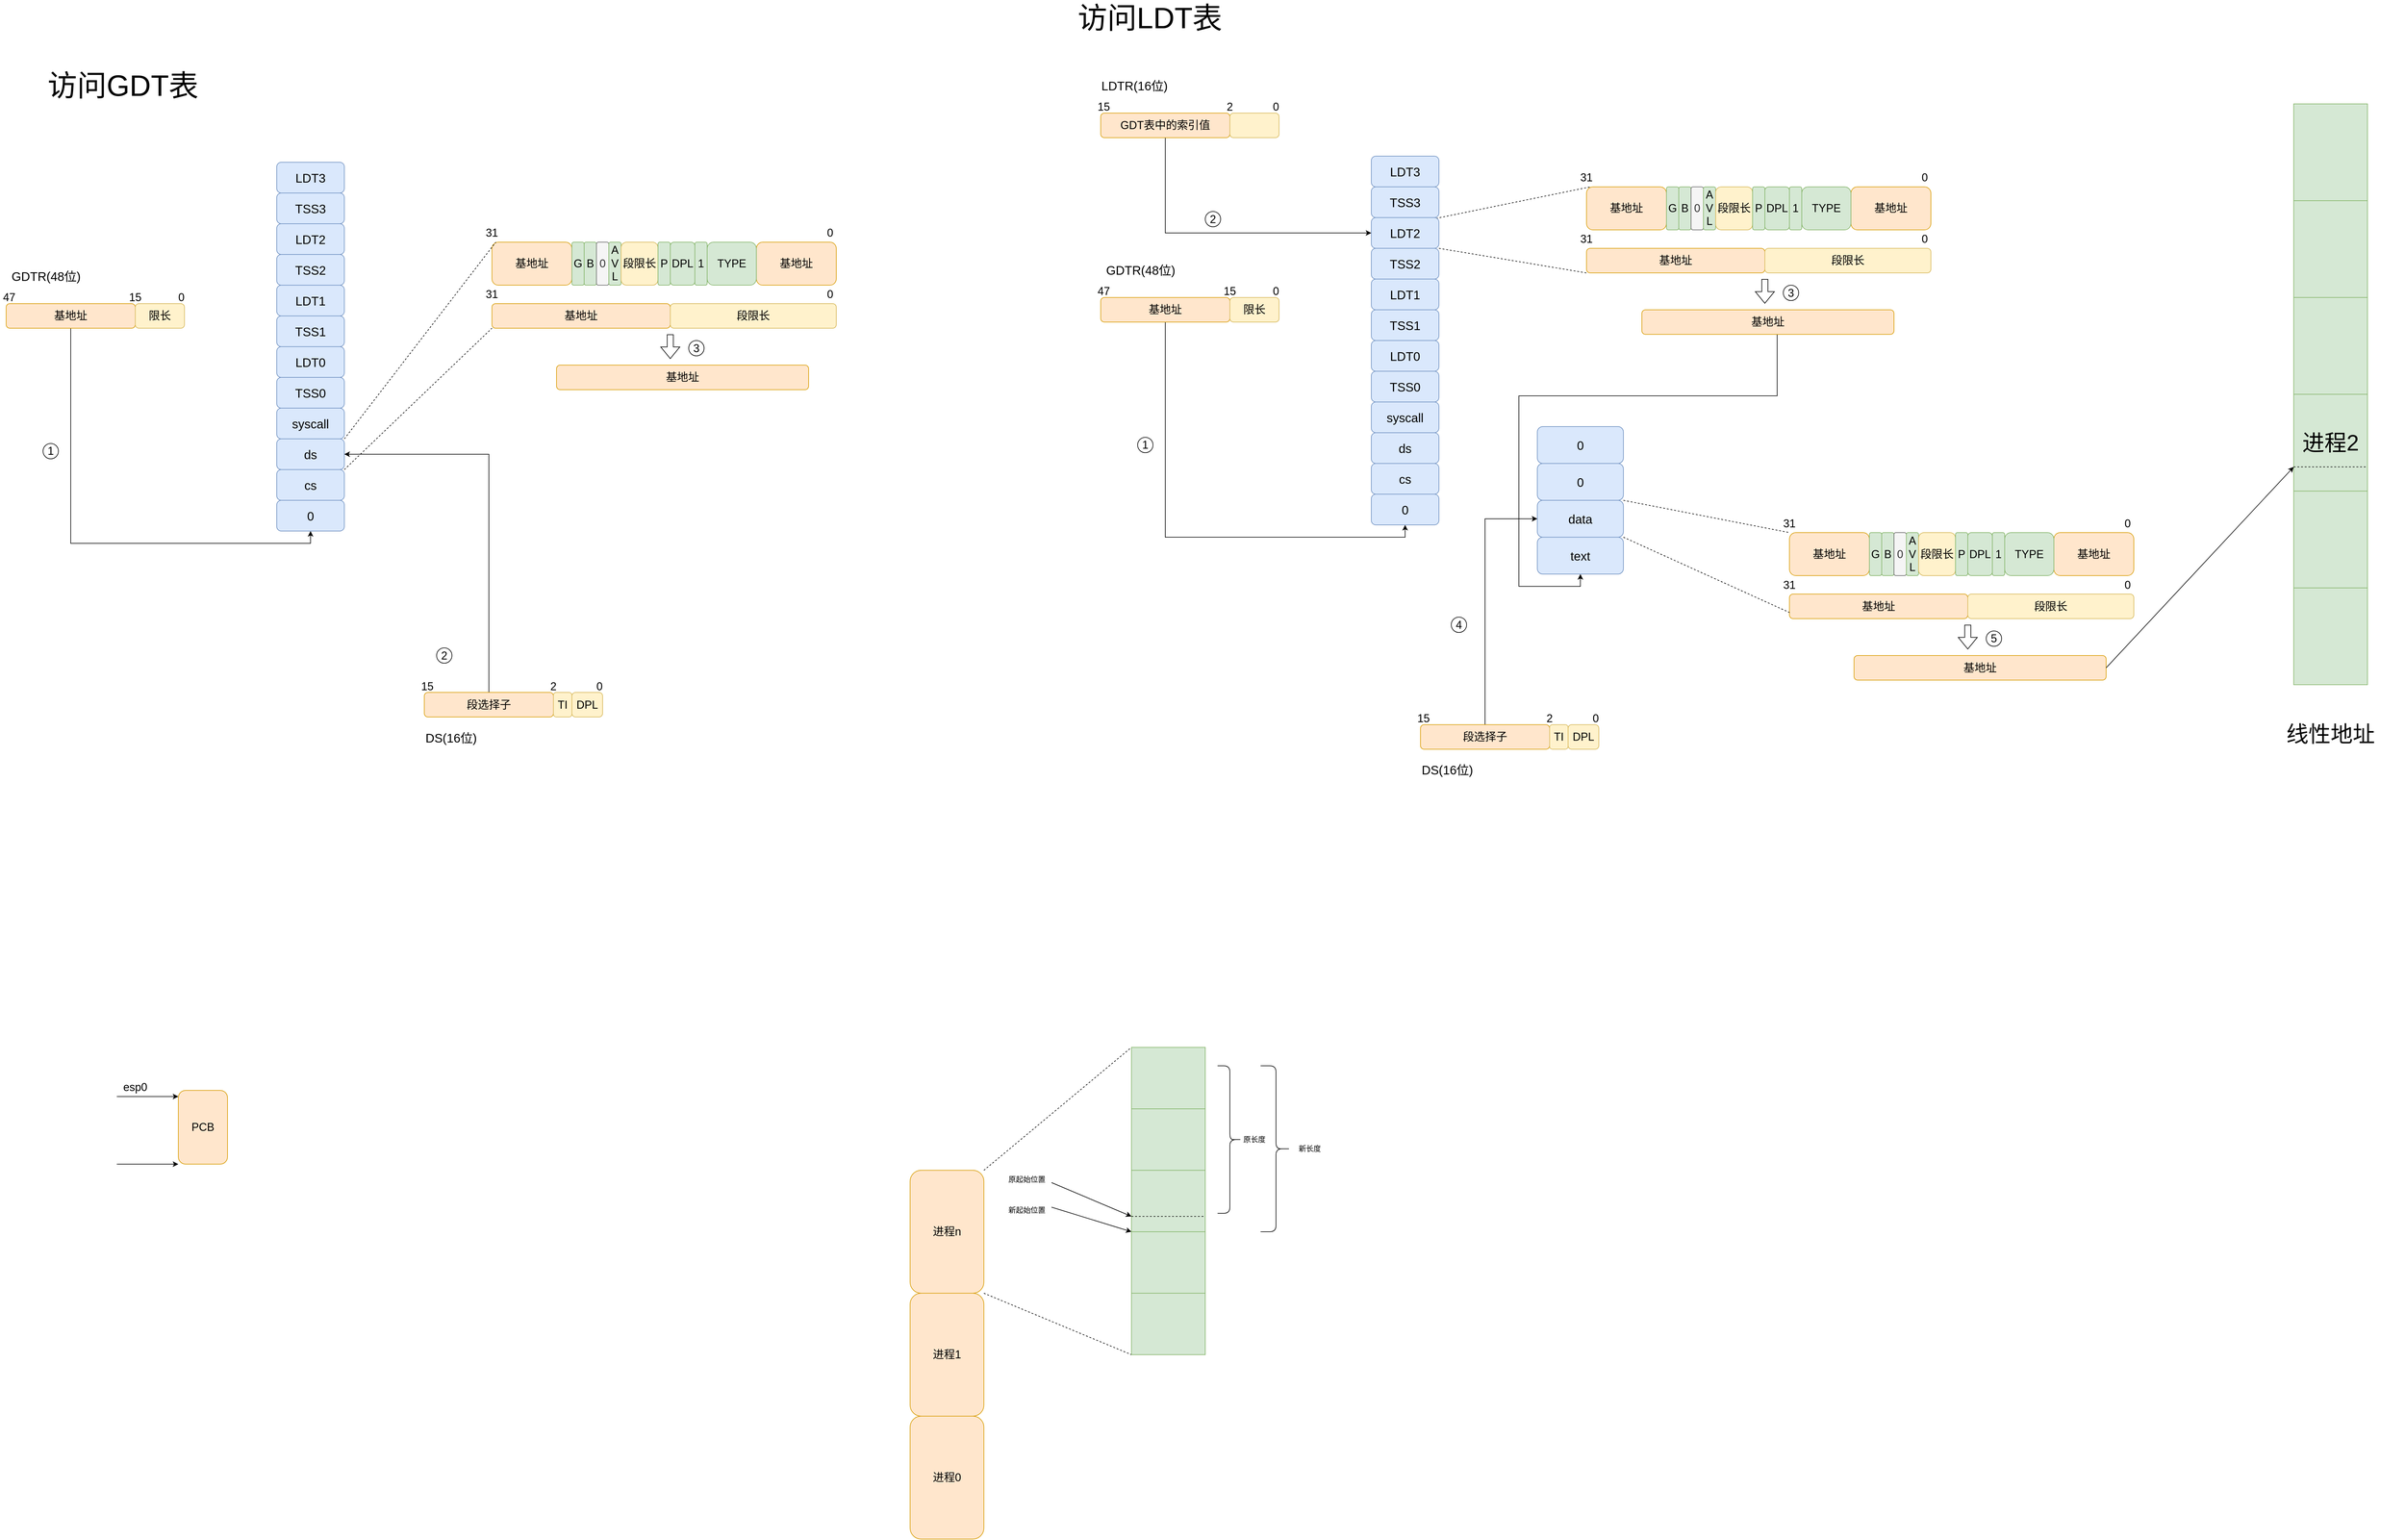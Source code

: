 <mxfile version="20.8.16" type="device"><diagram name="第 1 页" id="tHcovM4jO5tYRY0i3vo-"><mxGraphModel dx="5466" dy="3039" grid="1" gridSize="10" guides="1" tooltips="1" connect="1" arrows="1" fold="1" page="1" pageScale="1" pageWidth="827" pageHeight="1169" math="0" shadow="0"><root><mxCell id="0"/><mxCell id="1" parent="0"/><mxCell id="695t20eowLM4Fb_0-0ul-10" value="LDT1" style="rounded=1;whiteSpace=wrap;html=1;fontSize=20;fillColor=#dae8fc;strokeColor=#6c8ebf;" parent="1" vertex="1"><mxGeometry x="220" y="-70" width="110" height="50" as="geometry"/></mxCell><mxCell id="695t20eowLM4Fb_0-0ul-25" style="edgeStyle=orthogonalEdgeStyle;rounded=0;orthogonalLoop=1;jettySize=auto;html=1;exitX=0.5;exitY=1;exitDx=0;exitDy=0;entryX=0.5;entryY=1;entryDx=0;entryDy=0;fontSize=18;" parent="1" source="695t20eowLM4Fb_0-0ul-11" target="695t20eowLM4Fb_0-0ul-18" edge="1"><mxGeometry relative="1" as="geometry"/></mxCell><mxCell id="695t20eowLM4Fb_0-0ul-11" value="&lt;font style=&quot;font-size: 18px;&quot;&gt;基地址&lt;/font&gt;" style="rounded=1;whiteSpace=wrap;html=1;fillColor=#ffe6cc;strokeColor=#d79b00;" parent="1" vertex="1"><mxGeometry x="-220" y="-40" width="210" height="40" as="geometry"/></mxCell><mxCell id="695t20eowLM4Fb_0-0ul-12" value="TSS1" style="rounded=1;whiteSpace=wrap;html=1;fillColor=#dae8fc;strokeColor=#6c8ebf;fontSize=20;" parent="1" vertex="1"><mxGeometry x="220" y="-20" width="110" height="50" as="geometry"/></mxCell><mxCell id="695t20eowLM4Fb_0-0ul-13" value="LDT0" style="rounded=1;whiteSpace=wrap;html=1;fontSize=20;fillColor=#dae8fc;strokeColor=#6c8ebf;" parent="1" vertex="1"><mxGeometry x="220" y="30" width="110" height="50" as="geometry"/></mxCell><mxCell id="695t20eowLM4Fb_0-0ul-14" value="TSS0" style="rounded=1;whiteSpace=wrap;html=1;fillColor=#dae8fc;strokeColor=#6c8ebf;fontSize=20;" parent="1" vertex="1"><mxGeometry x="220" y="80" width="110" height="50" as="geometry"/></mxCell><mxCell id="695t20eowLM4Fb_0-0ul-15" value="syscall" style="rounded=1;whiteSpace=wrap;html=1;fontSize=20;fillColor=#dae8fc;strokeColor=#6c8ebf;" parent="1" vertex="1"><mxGeometry x="220" y="130" width="110" height="50" as="geometry"/></mxCell><mxCell id="695t20eowLM4Fb_0-0ul-16" value="ds" style="rounded=1;whiteSpace=wrap;html=1;fillColor=#dae8fc;strokeColor=#6c8ebf;fontSize=20;" parent="1" vertex="1"><mxGeometry x="220" y="180" width="110" height="50" as="geometry"/></mxCell><mxCell id="695t20eowLM4Fb_0-0ul-17" value="cs" style="rounded=1;whiteSpace=wrap;html=1;fontSize=20;fillColor=#dae8fc;strokeColor=#6c8ebf;" parent="1" vertex="1"><mxGeometry x="220" y="230" width="110" height="50" as="geometry"/></mxCell><mxCell id="695t20eowLM4Fb_0-0ul-18" value="0" style="rounded=1;whiteSpace=wrap;html=1;fillColor=#dae8fc;strokeColor=#6c8ebf;fontSize=20;" parent="1" vertex="1"><mxGeometry x="220" y="280" width="110" height="50" as="geometry"/></mxCell><mxCell id="695t20eowLM4Fb_0-0ul-19" value="&lt;font style=&quot;font-size: 18px;&quot;&gt;限长&lt;/font&gt;" style="rounded=1;whiteSpace=wrap;html=1;fillColor=#fff2cc;strokeColor=#d6b656;" parent="1" vertex="1"><mxGeometry x="-10" y="-40" width="80" height="40" as="geometry"/></mxCell><mxCell id="695t20eowLM4Fb_0-0ul-20" value="GDTR(48位)" style="text;strokeColor=none;align=center;fillColor=none;html=1;verticalAlign=middle;whiteSpace=wrap;rounded=0;fontSize=20;" parent="1" vertex="1"><mxGeometry x="-220" y="-100" width="130" height="30" as="geometry"/></mxCell><mxCell id="695t20eowLM4Fb_0-0ul-21" value="0" style="text;strokeColor=none;align=center;fillColor=none;html=1;verticalAlign=middle;whiteSpace=wrap;rounded=0;fontSize=18;" parent="1" vertex="1"><mxGeometry x="50" y="-60" width="30" height="20" as="geometry"/></mxCell><mxCell id="695t20eowLM4Fb_0-0ul-22" value="15" style="text;strokeColor=none;align=center;fillColor=none;html=1;verticalAlign=middle;whiteSpace=wrap;rounded=0;fontSize=18;" parent="1" vertex="1"><mxGeometry x="-25" y="-60" width="30" height="20" as="geometry"/></mxCell><mxCell id="695t20eowLM4Fb_0-0ul-23" value="47" style="text;strokeColor=none;align=center;fillColor=none;html=1;verticalAlign=middle;whiteSpace=wrap;rounded=0;fontSize=18;" parent="1" vertex="1"><mxGeometry x="-230" y="-60" width="30" height="20" as="geometry"/></mxCell><mxCell id="695t20eowLM4Fb_0-0ul-26" value="&lt;font style=&quot;font-size: 18px;&quot;&gt;基地址&lt;/font&gt;" style="rounded=1;whiteSpace=wrap;html=1;fillColor=#ffe6cc;strokeColor=#d79b00;" parent="1" vertex="1"><mxGeometry x="570" y="-220" width="130" height="70" as="geometry"/></mxCell><mxCell id="695t20eowLM4Fb_0-0ul-32" value="" style="endArrow=none;dashed=1;html=1;rounded=0;fontSize=18;entryX=0.048;entryY=0;entryDx=0;entryDy=0;entryPerimeter=0;exitX=0.956;exitY=1.027;exitDx=0;exitDy=0;exitPerimeter=0;" parent="1" source="695t20eowLM4Fb_0-0ul-71" target="695t20eowLM4Fb_0-0ul-26" edge="1"><mxGeometry width="50" height="50" relative="1" as="geometry"><mxPoint x="330" y="-70" as="sourcePoint"/><mxPoint x="567.5" y="-110" as="targetPoint"/></mxGeometry></mxCell><mxCell id="695t20eowLM4Fb_0-0ul-33" value="" style="endArrow=none;dashed=1;html=1;rounded=0;fontSize=18;entryX=0;entryY=1;entryDx=0;entryDy=0;exitX=1;exitY=0;exitDx=0;exitDy=0;" parent="1" source="695t20eowLM4Fb_0-0ul-60" target="695t20eowLM4Fb_0-0ul-34" edge="1"><mxGeometry width="50" height="50" relative="1" as="geometry"><mxPoint x="330" y="-25" as="sourcePoint"/><mxPoint x="570" y="-70" as="targetPoint"/></mxGeometry></mxCell><mxCell id="695t20eowLM4Fb_0-0ul-34" value="&lt;font style=&quot;font-size: 18px;&quot;&gt;基地址&lt;/font&gt;" style="rounded=1;whiteSpace=wrap;html=1;fillColor=#ffe6cc;strokeColor=#d79b00;" parent="1" vertex="1"><mxGeometry x="570" y="-120" width="290" height="40" as="geometry"/></mxCell><mxCell id="695t20eowLM4Fb_0-0ul-35" value="&lt;font style=&quot;font-size: 18px;&quot;&gt;段限长&lt;/font&gt;" style="rounded=1;whiteSpace=wrap;html=1;fillColor=#fff2cc;strokeColor=#d6b656;" parent="1" vertex="1"><mxGeometry x="860" y="-120" width="270" height="40" as="geometry"/></mxCell><mxCell id="695t20eowLM4Fb_0-0ul-36" value="&lt;font style=&quot;font-size: 18px;&quot;&gt;基地址&lt;/font&gt;" style="rounded=1;whiteSpace=wrap;html=1;fillColor=#ffe6cc;strokeColor=#d79b00;" parent="1" vertex="1"><mxGeometry x="1000" y="-220" width="130" height="70" as="geometry"/></mxCell><mxCell id="695t20eowLM4Fb_0-0ul-37" value="&lt;span style=&quot;font-size: 18px;&quot;&gt;G&lt;/span&gt;" style="rounded=1;whiteSpace=wrap;html=1;fillColor=#d5e8d4;strokeColor=#82b366;" parent="1" vertex="1"><mxGeometry x="700" y="-220" width="20" height="70" as="geometry"/></mxCell><mxCell id="695t20eowLM4Fb_0-0ul-38" value="&lt;span style=&quot;font-size: 18px;&quot;&gt;B&lt;/span&gt;" style="rounded=1;whiteSpace=wrap;html=1;fillColor=#d5e8d4;strokeColor=#82b366;" parent="1" vertex="1"><mxGeometry x="720" y="-220" width="20" height="70" as="geometry"/></mxCell><mxCell id="695t20eowLM4Fb_0-0ul-39" value="&lt;span style=&quot;font-size: 18px;&quot;&gt;0&lt;/span&gt;" style="rounded=1;whiteSpace=wrap;html=1;fillColor=#f5f5f5;strokeColor=#666666;fontColor=#333333;" parent="1" vertex="1"><mxGeometry x="740" y="-220" width="20" height="70" as="geometry"/></mxCell><mxCell id="695t20eowLM4Fb_0-0ul-40" value="&lt;span style=&quot;font-size: 18px;&quot;&gt;A&lt;br&gt;V&lt;br&gt;L&lt;/span&gt;" style="rounded=1;whiteSpace=wrap;html=1;fillColor=#d5e8d4;strokeColor=#82b366;" parent="1" vertex="1"><mxGeometry x="760" y="-220" width="20" height="70" as="geometry"/></mxCell><mxCell id="695t20eowLM4Fb_0-0ul-41" value="&lt;span style=&quot;font-size: 18px;&quot;&gt;段限长&lt;/span&gt;" style="rounded=1;whiteSpace=wrap;html=1;fillColor=#fff2cc;strokeColor=#d6b656;" parent="1" vertex="1"><mxGeometry x="780" y="-220" width="60" height="70" as="geometry"/></mxCell><mxCell id="695t20eowLM4Fb_0-0ul-42" value="&lt;span style=&quot;font-size: 18px;&quot;&gt;P&lt;/span&gt;" style="rounded=1;whiteSpace=wrap;html=1;fillColor=#d5e8d4;strokeColor=#82b366;" parent="1" vertex="1"><mxGeometry x="840" y="-220" width="20" height="70" as="geometry"/></mxCell><mxCell id="695t20eowLM4Fb_0-0ul-44" value="&lt;span style=&quot;font-size: 18px;&quot;&gt;DPL&lt;/span&gt;" style="rounded=1;whiteSpace=wrap;html=1;fillColor=#d5e8d4;strokeColor=#82b366;" parent="1" vertex="1"><mxGeometry x="860" y="-220" width="40" height="70" as="geometry"/></mxCell><mxCell id="695t20eowLM4Fb_0-0ul-46" value="&lt;span style=&quot;font-size: 18px;&quot;&gt;1&lt;/span&gt;" style="rounded=1;whiteSpace=wrap;html=1;fillColor=#d5e8d4;strokeColor=#82b366;" parent="1" vertex="1"><mxGeometry x="900" y="-220" width="20" height="70" as="geometry"/></mxCell><mxCell id="695t20eowLM4Fb_0-0ul-47" value="&lt;span style=&quot;font-size: 18px;&quot;&gt;TYPE&lt;/span&gt;" style="rounded=1;whiteSpace=wrap;html=1;fillColor=#d5e8d4;strokeColor=#82b366;" parent="1" vertex="1"><mxGeometry x="920" y="-220" width="80" height="70" as="geometry"/></mxCell><mxCell id="695t20eowLM4Fb_0-0ul-48" value="0" style="text;strokeColor=none;align=center;fillColor=none;html=1;verticalAlign=middle;whiteSpace=wrap;rounded=0;fontSize=18;" parent="1" vertex="1"><mxGeometry x="1090" y="-250" width="60" height="30" as="geometry"/></mxCell><mxCell id="695t20eowLM4Fb_0-0ul-49" value="31" style="text;strokeColor=none;align=center;fillColor=none;html=1;verticalAlign=middle;whiteSpace=wrap;rounded=0;fontSize=18;" parent="1" vertex="1"><mxGeometry x="540" y="-250" width="60" height="30" as="geometry"/></mxCell><mxCell id="695t20eowLM4Fb_0-0ul-50" value="0" style="text;strokeColor=none;align=center;fillColor=none;html=1;verticalAlign=middle;whiteSpace=wrap;rounded=0;fontSize=18;" parent="1" vertex="1"><mxGeometry x="1090" y="-150" width="60" height="30" as="geometry"/></mxCell><mxCell id="695t20eowLM4Fb_0-0ul-51" value="31" style="text;strokeColor=none;align=center;fillColor=none;html=1;verticalAlign=middle;whiteSpace=wrap;rounded=0;fontSize=18;" parent="1" vertex="1"><mxGeometry x="540" y="-150" width="60" height="30" as="geometry"/></mxCell><mxCell id="695t20eowLM4Fb_0-0ul-52" value="" style="shape=flexArrow;endArrow=classic;html=1;rounded=0;fontSize=18;" parent="1" edge="1"><mxGeometry width="50" height="50" relative="1" as="geometry"><mxPoint x="860" y="-70" as="sourcePoint"/><mxPoint x="860" y="-30" as="targetPoint"/></mxGeometry></mxCell><mxCell id="695t20eowLM4Fb_0-0ul-58" style="edgeStyle=orthogonalEdgeStyle;rounded=0;orthogonalLoop=1;jettySize=auto;html=1;exitX=0.5;exitY=1;exitDx=0;exitDy=0;entryX=0.5;entryY=1;entryDx=0;entryDy=0;fontSize=18;" parent="1" source="695t20eowLM4Fb_0-0ul-53" target="695t20eowLM4Fb_0-0ul-57" edge="1"><mxGeometry relative="1" as="geometry"><Array as="points"><mxPoint x="880" y="120"/><mxPoint x="460" y="120"/><mxPoint x="460" y="430"/><mxPoint x="560" y="430"/></Array></mxGeometry></mxCell><mxCell id="695t20eowLM4Fb_0-0ul-53" value="&lt;font style=&quot;font-size: 18px;&quot;&gt;基地址&lt;/font&gt;" style="rounded=1;whiteSpace=wrap;html=1;fillColor=#ffe6cc;strokeColor=#d79b00;" parent="1" vertex="1"><mxGeometry x="660" y="-20" width="410" height="40" as="geometry"/></mxCell><mxCell id="695t20eowLM4Fb_0-0ul-54" value="0" style="rounded=1;whiteSpace=wrap;html=1;fontSize=20;fillColor=#dae8fc;strokeColor=#6c8ebf;" parent="1" vertex="1"><mxGeometry x="490" y="170" width="140" height="60" as="geometry"/></mxCell><mxCell id="695t20eowLM4Fb_0-0ul-55" value="0" style="rounded=1;whiteSpace=wrap;html=1;fontSize=20;fillColor=#dae8fc;strokeColor=#6c8ebf;" parent="1" vertex="1"><mxGeometry x="490" y="230" width="140" height="60" as="geometry"/></mxCell><mxCell id="695t20eowLM4Fb_0-0ul-56" value="data" style="rounded=1;whiteSpace=wrap;html=1;fontSize=20;fillColor=#dae8fc;strokeColor=#6c8ebf;" parent="1" vertex="1"><mxGeometry x="490" y="290" width="140" height="60" as="geometry"/></mxCell><mxCell id="695t20eowLM4Fb_0-0ul-57" value="text" style="rounded=1;whiteSpace=wrap;html=1;fontSize=20;fillColor=#dae8fc;strokeColor=#6c8ebf;" parent="1" vertex="1"><mxGeometry x="490" y="350" width="140" height="60" as="geometry"/></mxCell><mxCell id="695t20eowLM4Fb_0-0ul-59" value="LDT2" style="rounded=1;whiteSpace=wrap;html=1;fontSize=20;fillColor=#dae8fc;strokeColor=#6c8ebf;" parent="1" vertex="1"><mxGeometry x="220" y="-170" width="110" height="50" as="geometry"/></mxCell><mxCell id="695t20eowLM4Fb_0-0ul-60" value="TSS2" style="rounded=1;whiteSpace=wrap;html=1;fillColor=#dae8fc;strokeColor=#6c8ebf;fontSize=20;" parent="1" vertex="1"><mxGeometry x="220" y="-120" width="110" height="50" as="geometry"/></mxCell><mxCell id="695t20eowLM4Fb_0-0ul-61" value="LDTR(16位)" style="text;strokeColor=none;align=center;fillColor=none;html=1;verticalAlign=middle;whiteSpace=wrap;rounded=0;fontSize=20;" parent="1" vertex="1"><mxGeometry x="-230" y="-400" width="130" height="30" as="geometry"/></mxCell><mxCell id="695t20eowLM4Fb_0-0ul-69" style="edgeStyle=orthogonalEdgeStyle;rounded=0;orthogonalLoop=1;jettySize=auto;html=1;exitX=0.5;exitY=1;exitDx=0;exitDy=0;entryX=0;entryY=0.5;entryDx=0;entryDy=0;fontSize=18;" parent="1" source="695t20eowLM4Fb_0-0ul-62" target="695t20eowLM4Fb_0-0ul-59" edge="1"><mxGeometry relative="1" as="geometry"/></mxCell><mxCell id="695t20eowLM4Fb_0-0ul-62" value="&lt;font style=&quot;font-size: 18px;&quot;&gt;GDT表中的索引值&lt;/font&gt;" style="rounded=1;whiteSpace=wrap;html=1;fillColor=#ffe6cc;strokeColor=#d79b00;" parent="1" vertex="1"><mxGeometry x="-220" y="-340" width="210" height="40" as="geometry"/></mxCell><mxCell id="695t20eowLM4Fb_0-0ul-63" value="" style="rounded=1;whiteSpace=wrap;html=1;fillColor=#fff2cc;strokeColor=#d6b656;" parent="1" vertex="1"><mxGeometry x="-10" y="-340" width="80" height="40" as="geometry"/></mxCell><mxCell id="695t20eowLM4Fb_0-0ul-64" value="0" style="text;strokeColor=none;align=center;fillColor=none;html=1;verticalAlign=middle;whiteSpace=wrap;rounded=0;fontSize=18;" parent="1" vertex="1"><mxGeometry x="50" y="-360" width="30" height="20" as="geometry"/></mxCell><mxCell id="695t20eowLM4Fb_0-0ul-65" value="2" style="text;strokeColor=none;align=center;fillColor=none;html=1;verticalAlign=middle;whiteSpace=wrap;rounded=0;fontSize=18;" parent="1" vertex="1"><mxGeometry x="-25" y="-360" width="30" height="20" as="geometry"/></mxCell><mxCell id="695t20eowLM4Fb_0-0ul-66" value="15" style="text;strokeColor=none;align=center;fillColor=none;html=1;verticalAlign=middle;whiteSpace=wrap;rounded=0;fontSize=18;" parent="1" vertex="1"><mxGeometry x="-230" y="-360" width="30" height="20" as="geometry"/></mxCell><mxCell id="695t20eowLM4Fb_0-0ul-67" value="1" style="ellipse;whiteSpace=wrap;html=1;aspect=fixed;fontSize=18;" parent="1" vertex="1"><mxGeometry x="-160" y="187.5" width="25" height="25" as="geometry"/></mxCell><mxCell id="695t20eowLM4Fb_0-0ul-70" value="LDT3" style="rounded=1;whiteSpace=wrap;html=1;fontSize=20;fillColor=#dae8fc;strokeColor=#6c8ebf;" parent="1" vertex="1"><mxGeometry x="220" y="-270" width="110" height="50" as="geometry"/></mxCell><mxCell id="695t20eowLM4Fb_0-0ul-71" value="TSS3" style="rounded=1;whiteSpace=wrap;html=1;fillColor=#dae8fc;strokeColor=#6c8ebf;fontSize=20;" parent="1" vertex="1"><mxGeometry x="220" y="-220" width="110" height="50" as="geometry"/></mxCell><mxCell id="695t20eowLM4Fb_0-0ul-73" value="2" style="ellipse;whiteSpace=wrap;html=1;aspect=fixed;fontSize=18;" parent="1" vertex="1"><mxGeometry x="-50" y="-180" width="25" height="25" as="geometry"/></mxCell><mxCell id="695t20eowLM4Fb_0-0ul-74" value="3" style="ellipse;whiteSpace=wrap;html=1;aspect=fixed;fontSize=18;" parent="1" vertex="1"><mxGeometry x="890" y="-60" width="25" height="25" as="geometry"/></mxCell><mxCell id="695t20eowLM4Fb_0-0ul-82" style="edgeStyle=orthogonalEdgeStyle;rounded=0;orthogonalLoop=1;jettySize=auto;html=1;exitX=0.5;exitY=0;exitDx=0;exitDy=0;entryX=0;entryY=0.5;entryDx=0;entryDy=0;fontSize=18;" parent="1" source="695t20eowLM4Fb_0-0ul-75" target="695t20eowLM4Fb_0-0ul-56" edge="1"><mxGeometry relative="1" as="geometry"/></mxCell><mxCell id="695t20eowLM4Fb_0-0ul-75" value="&lt;font style=&quot;font-size: 18px;&quot;&gt;段选择子&lt;/font&gt;" style="rounded=1;whiteSpace=wrap;html=1;fillColor=#ffe6cc;strokeColor=#d79b00;" parent="1" vertex="1"><mxGeometry x="300" y="655" width="210" height="40" as="geometry"/></mxCell><mxCell id="695t20eowLM4Fb_0-0ul-76" value="&lt;font style=&quot;font-size: 18px;&quot;&gt;TI&lt;/font&gt;" style="rounded=1;whiteSpace=wrap;html=1;fillColor=#fff2cc;strokeColor=#d6b656;" parent="1" vertex="1"><mxGeometry x="510" y="655" width="30" height="40" as="geometry"/></mxCell><mxCell id="695t20eowLM4Fb_0-0ul-77" value="0" style="text;strokeColor=none;align=center;fillColor=none;html=1;verticalAlign=middle;whiteSpace=wrap;rounded=0;fontSize=18;" parent="1" vertex="1"><mxGeometry x="570" y="635" width="30" height="20" as="geometry"/></mxCell><mxCell id="695t20eowLM4Fb_0-0ul-78" value="2" style="text;strokeColor=none;align=center;fillColor=none;html=1;verticalAlign=middle;whiteSpace=wrap;rounded=0;fontSize=18;" parent="1" vertex="1"><mxGeometry x="495" y="635" width="30" height="20" as="geometry"/></mxCell><mxCell id="695t20eowLM4Fb_0-0ul-79" value="15" style="text;strokeColor=none;align=center;fillColor=none;html=1;verticalAlign=middle;whiteSpace=wrap;rounded=0;fontSize=18;" parent="1" vertex="1"><mxGeometry x="290" y="635" width="30" height="20" as="geometry"/></mxCell><mxCell id="695t20eowLM4Fb_0-0ul-80" value="&lt;span style=&quot;font-size: 20px;&quot;&gt;DS(16位)&lt;/span&gt;" style="text;whiteSpace=wrap;html=1;fontSize=18;" parent="1" vertex="1"><mxGeometry x="300" y="710" width="140" height="50" as="geometry"/></mxCell><mxCell id="695t20eowLM4Fb_0-0ul-81" value="&lt;font style=&quot;font-size: 18px;&quot;&gt;DPL&lt;/font&gt;" style="rounded=1;whiteSpace=wrap;html=1;fillColor=#fff2cc;strokeColor=#d6b656;" parent="1" vertex="1"><mxGeometry x="540" y="655" width="50" height="40" as="geometry"/></mxCell><mxCell id="695t20eowLM4Fb_0-0ul-83" value="4" style="ellipse;whiteSpace=wrap;html=1;aspect=fixed;fontSize=18;" parent="1" vertex="1"><mxGeometry x="350" y="480" width="25" height="25" as="geometry"/></mxCell><mxCell id="695t20eowLM4Fb_0-0ul-84" value="LDT1" style="rounded=1;whiteSpace=wrap;html=1;fontSize=20;fillColor=#dae8fc;strokeColor=#6c8ebf;" parent="1" vertex="1"><mxGeometry x="-1560" y="-60" width="110" height="50" as="geometry"/></mxCell><mxCell id="695t20eowLM4Fb_0-0ul-85" style="edgeStyle=orthogonalEdgeStyle;rounded=0;orthogonalLoop=1;jettySize=auto;html=1;exitX=0.5;exitY=1;exitDx=0;exitDy=0;entryX=0.5;entryY=1;entryDx=0;entryDy=0;fontSize=18;" parent="1" source="695t20eowLM4Fb_0-0ul-86" target="695t20eowLM4Fb_0-0ul-93" edge="1"><mxGeometry relative="1" as="geometry"/></mxCell><mxCell id="695t20eowLM4Fb_0-0ul-86" value="&lt;font style=&quot;font-size: 18px;&quot;&gt;基地址&lt;/font&gt;" style="rounded=1;whiteSpace=wrap;html=1;fillColor=#ffe6cc;strokeColor=#d79b00;" parent="1" vertex="1"><mxGeometry x="-2000" y="-30" width="210" height="40" as="geometry"/></mxCell><mxCell id="695t20eowLM4Fb_0-0ul-87" value="TSS1" style="rounded=1;whiteSpace=wrap;html=1;fillColor=#dae8fc;strokeColor=#6c8ebf;fontSize=20;" parent="1" vertex="1"><mxGeometry x="-1560" y="-10" width="110" height="50" as="geometry"/></mxCell><mxCell id="695t20eowLM4Fb_0-0ul-88" value="LDT0" style="rounded=1;whiteSpace=wrap;html=1;fontSize=20;fillColor=#dae8fc;strokeColor=#6c8ebf;" parent="1" vertex="1"><mxGeometry x="-1560" y="40" width="110" height="50" as="geometry"/></mxCell><mxCell id="695t20eowLM4Fb_0-0ul-89" value="TSS0" style="rounded=1;whiteSpace=wrap;html=1;fillColor=#dae8fc;strokeColor=#6c8ebf;fontSize=20;" parent="1" vertex="1"><mxGeometry x="-1560" y="90" width="110" height="50" as="geometry"/></mxCell><mxCell id="695t20eowLM4Fb_0-0ul-90" value="syscall" style="rounded=1;whiteSpace=wrap;html=1;fontSize=20;fillColor=#dae8fc;strokeColor=#6c8ebf;" parent="1" vertex="1"><mxGeometry x="-1560" y="140" width="110" height="50" as="geometry"/></mxCell><mxCell id="695t20eowLM4Fb_0-0ul-91" value="ds" style="rounded=1;whiteSpace=wrap;html=1;fillColor=#dae8fc;strokeColor=#6c8ebf;fontSize=20;" parent="1" vertex="1"><mxGeometry x="-1560" y="190" width="110" height="50" as="geometry"/></mxCell><mxCell id="695t20eowLM4Fb_0-0ul-92" value="cs" style="rounded=1;whiteSpace=wrap;html=1;fontSize=20;fillColor=#dae8fc;strokeColor=#6c8ebf;" parent="1" vertex="1"><mxGeometry x="-1560" y="240" width="110" height="50" as="geometry"/></mxCell><mxCell id="695t20eowLM4Fb_0-0ul-93" value="0" style="rounded=1;whiteSpace=wrap;html=1;fillColor=#dae8fc;strokeColor=#6c8ebf;fontSize=20;" parent="1" vertex="1"><mxGeometry x="-1560" y="290" width="110" height="50" as="geometry"/></mxCell><mxCell id="695t20eowLM4Fb_0-0ul-94" value="&lt;font style=&quot;font-size: 18px;&quot;&gt;限长&lt;/font&gt;" style="rounded=1;whiteSpace=wrap;html=1;fillColor=#fff2cc;strokeColor=#d6b656;" parent="1" vertex="1"><mxGeometry x="-1790" y="-30" width="80" height="40" as="geometry"/></mxCell><mxCell id="695t20eowLM4Fb_0-0ul-95" value="GDTR(48位)" style="text;strokeColor=none;align=center;fillColor=none;html=1;verticalAlign=middle;whiteSpace=wrap;rounded=0;fontSize=20;" parent="1" vertex="1"><mxGeometry x="-2000" y="-90" width="130" height="30" as="geometry"/></mxCell><mxCell id="695t20eowLM4Fb_0-0ul-96" value="0" style="text;strokeColor=none;align=center;fillColor=none;html=1;verticalAlign=middle;whiteSpace=wrap;rounded=0;fontSize=18;" parent="1" vertex="1"><mxGeometry x="-1730" y="-50" width="30" height="20" as="geometry"/></mxCell><mxCell id="695t20eowLM4Fb_0-0ul-97" value="15" style="text;strokeColor=none;align=center;fillColor=none;html=1;verticalAlign=middle;whiteSpace=wrap;rounded=0;fontSize=18;" parent="1" vertex="1"><mxGeometry x="-1805" y="-50" width="30" height="20" as="geometry"/></mxCell><mxCell id="695t20eowLM4Fb_0-0ul-98" value="47" style="text;strokeColor=none;align=center;fillColor=none;html=1;verticalAlign=middle;whiteSpace=wrap;rounded=0;fontSize=18;" parent="1" vertex="1"><mxGeometry x="-2010" y="-50" width="30" height="20" as="geometry"/></mxCell><mxCell id="695t20eowLM4Fb_0-0ul-99" value="&lt;font style=&quot;font-size: 18px;&quot;&gt;基地址&lt;/font&gt;" style="rounded=1;whiteSpace=wrap;html=1;fillColor=#ffe6cc;strokeColor=#d79b00;" parent="1" vertex="1"><mxGeometry x="-1210" y="-130" width="130" height="70" as="geometry"/></mxCell><mxCell id="695t20eowLM4Fb_0-0ul-100" value="" style="endArrow=none;dashed=1;html=1;rounded=0;fontSize=18;entryX=0.048;entryY=0;entryDx=0;entryDy=0;entryPerimeter=0;exitX=1;exitY=0;exitDx=0;exitDy=0;" parent="1" source="695t20eowLM4Fb_0-0ul-91" target="695t20eowLM4Fb_0-0ul-99" edge="1"><mxGeometry width="50" height="50" relative="1" as="geometry"><mxPoint x="-1450" y="-60" as="sourcePoint"/><mxPoint x="-1212.5" y="-100" as="targetPoint"/></mxGeometry></mxCell><mxCell id="695t20eowLM4Fb_0-0ul-101" value="" style="endArrow=none;dashed=1;html=1;rounded=0;fontSize=18;entryX=0;entryY=1;entryDx=0;entryDy=0;exitX=1;exitY=0;exitDx=0;exitDy=0;" parent="1" source="695t20eowLM4Fb_0-0ul-92" target="695t20eowLM4Fb_0-0ul-102" edge="1"><mxGeometry width="50" height="50" relative="1" as="geometry"><mxPoint x="-1450" y="-15" as="sourcePoint"/><mxPoint x="-1210" y="-60" as="targetPoint"/></mxGeometry></mxCell><mxCell id="695t20eowLM4Fb_0-0ul-102" value="&lt;font style=&quot;font-size: 18px;&quot;&gt;基地址&lt;/font&gt;" style="rounded=1;whiteSpace=wrap;html=1;fillColor=#ffe6cc;strokeColor=#d79b00;" parent="1" vertex="1"><mxGeometry x="-1210" y="-30" width="290" height="40" as="geometry"/></mxCell><mxCell id="695t20eowLM4Fb_0-0ul-103" value="&lt;font style=&quot;font-size: 18px;&quot;&gt;段限长&lt;/font&gt;" style="rounded=1;whiteSpace=wrap;html=1;fillColor=#fff2cc;strokeColor=#d6b656;" parent="1" vertex="1"><mxGeometry x="-920" y="-30" width="270" height="40" as="geometry"/></mxCell><mxCell id="695t20eowLM4Fb_0-0ul-104" value="&lt;font style=&quot;font-size: 18px;&quot;&gt;基地址&lt;/font&gt;" style="rounded=1;whiteSpace=wrap;html=1;fillColor=#ffe6cc;strokeColor=#d79b00;" parent="1" vertex="1"><mxGeometry x="-780" y="-130" width="130" height="70" as="geometry"/></mxCell><mxCell id="695t20eowLM4Fb_0-0ul-105" value="&lt;span style=&quot;font-size: 18px;&quot;&gt;G&lt;/span&gt;" style="rounded=1;whiteSpace=wrap;html=1;fillColor=#d5e8d4;strokeColor=#82b366;" parent="1" vertex="1"><mxGeometry x="-1080" y="-130" width="20" height="70" as="geometry"/></mxCell><mxCell id="695t20eowLM4Fb_0-0ul-106" value="&lt;span style=&quot;font-size: 18px;&quot;&gt;B&lt;/span&gt;" style="rounded=1;whiteSpace=wrap;html=1;fillColor=#d5e8d4;strokeColor=#82b366;" parent="1" vertex="1"><mxGeometry x="-1060" y="-130" width="20" height="70" as="geometry"/></mxCell><mxCell id="695t20eowLM4Fb_0-0ul-107" value="&lt;span style=&quot;font-size: 18px;&quot;&gt;0&lt;/span&gt;" style="rounded=1;whiteSpace=wrap;html=1;fillColor=#f5f5f5;strokeColor=#666666;fontColor=#333333;" parent="1" vertex="1"><mxGeometry x="-1040" y="-130" width="20" height="70" as="geometry"/></mxCell><mxCell id="695t20eowLM4Fb_0-0ul-108" value="&lt;span style=&quot;font-size: 18px;&quot;&gt;A&lt;br&gt;V&lt;br&gt;L&lt;/span&gt;" style="rounded=1;whiteSpace=wrap;html=1;fillColor=#d5e8d4;strokeColor=#82b366;" parent="1" vertex="1"><mxGeometry x="-1020" y="-130" width="20" height="70" as="geometry"/></mxCell><mxCell id="695t20eowLM4Fb_0-0ul-109" value="&lt;span style=&quot;font-size: 18px;&quot;&gt;段限长&lt;/span&gt;" style="rounded=1;whiteSpace=wrap;html=1;fillColor=#fff2cc;strokeColor=#d6b656;" parent="1" vertex="1"><mxGeometry x="-1000" y="-130" width="60" height="70" as="geometry"/></mxCell><mxCell id="695t20eowLM4Fb_0-0ul-110" value="&lt;span style=&quot;font-size: 18px;&quot;&gt;P&lt;/span&gt;" style="rounded=1;whiteSpace=wrap;html=1;fillColor=#d5e8d4;strokeColor=#82b366;" parent="1" vertex="1"><mxGeometry x="-940" y="-130" width="20" height="70" as="geometry"/></mxCell><mxCell id="695t20eowLM4Fb_0-0ul-111" value="&lt;span style=&quot;font-size: 18px;&quot;&gt;DPL&lt;/span&gt;" style="rounded=1;whiteSpace=wrap;html=1;fillColor=#d5e8d4;strokeColor=#82b366;" parent="1" vertex="1"><mxGeometry x="-920" y="-130" width="40" height="70" as="geometry"/></mxCell><mxCell id="695t20eowLM4Fb_0-0ul-112" value="&lt;span style=&quot;font-size: 18px;&quot;&gt;1&lt;/span&gt;" style="rounded=1;whiteSpace=wrap;html=1;fillColor=#d5e8d4;strokeColor=#82b366;" parent="1" vertex="1"><mxGeometry x="-880" y="-130" width="20" height="70" as="geometry"/></mxCell><mxCell id="695t20eowLM4Fb_0-0ul-113" value="&lt;span style=&quot;font-size: 18px;&quot;&gt;TYPE&lt;/span&gt;" style="rounded=1;whiteSpace=wrap;html=1;fillColor=#d5e8d4;strokeColor=#82b366;" parent="1" vertex="1"><mxGeometry x="-860" y="-130" width="80" height="70" as="geometry"/></mxCell><mxCell id="695t20eowLM4Fb_0-0ul-114" value="0" style="text;strokeColor=none;align=center;fillColor=none;html=1;verticalAlign=middle;whiteSpace=wrap;rounded=0;fontSize=18;" parent="1" vertex="1"><mxGeometry x="-690" y="-160" width="60" height="30" as="geometry"/></mxCell><mxCell id="695t20eowLM4Fb_0-0ul-115" value="31" style="text;strokeColor=none;align=center;fillColor=none;html=1;verticalAlign=middle;whiteSpace=wrap;rounded=0;fontSize=18;" parent="1" vertex="1"><mxGeometry x="-1240" y="-160" width="60" height="30" as="geometry"/></mxCell><mxCell id="695t20eowLM4Fb_0-0ul-116" value="0" style="text;strokeColor=none;align=center;fillColor=none;html=1;verticalAlign=middle;whiteSpace=wrap;rounded=0;fontSize=18;" parent="1" vertex="1"><mxGeometry x="-690" y="-60" width="60" height="30" as="geometry"/></mxCell><mxCell id="695t20eowLM4Fb_0-0ul-117" value="31" style="text;strokeColor=none;align=center;fillColor=none;html=1;verticalAlign=middle;whiteSpace=wrap;rounded=0;fontSize=18;" parent="1" vertex="1"><mxGeometry x="-1240" y="-60" width="60" height="30" as="geometry"/></mxCell><mxCell id="695t20eowLM4Fb_0-0ul-118" value="" style="shape=flexArrow;endArrow=classic;html=1;rounded=0;fontSize=18;" parent="1" edge="1"><mxGeometry width="50" height="50" relative="1" as="geometry"><mxPoint x="-920" y="20" as="sourcePoint"/><mxPoint x="-920" y="60" as="targetPoint"/></mxGeometry></mxCell><mxCell id="695t20eowLM4Fb_0-0ul-120" value="&lt;font style=&quot;font-size: 18px;&quot;&gt;基地址&lt;/font&gt;" style="rounded=1;whiteSpace=wrap;html=1;fillColor=#ffe6cc;strokeColor=#d79b00;" parent="1" vertex="1"><mxGeometry x="-1105" y="70" width="410" height="40" as="geometry"/></mxCell><mxCell id="695t20eowLM4Fb_0-0ul-125" value="LDT2" style="rounded=1;whiteSpace=wrap;html=1;fontSize=20;fillColor=#dae8fc;strokeColor=#6c8ebf;" parent="1" vertex="1"><mxGeometry x="-1560" y="-160" width="110" height="50" as="geometry"/></mxCell><mxCell id="695t20eowLM4Fb_0-0ul-126" value="TSS2" style="rounded=1;whiteSpace=wrap;html=1;fillColor=#dae8fc;strokeColor=#6c8ebf;fontSize=20;" parent="1" vertex="1"><mxGeometry x="-1560" y="-110" width="110" height="50" as="geometry"/></mxCell><mxCell id="695t20eowLM4Fb_0-0ul-134" value="1" style="ellipse;whiteSpace=wrap;html=1;aspect=fixed;fontSize=18;" parent="1" vertex="1"><mxGeometry x="-1940" y="197.5" width="25" height="25" as="geometry"/></mxCell><mxCell id="695t20eowLM4Fb_0-0ul-135" value="LDT3" style="rounded=1;whiteSpace=wrap;html=1;fontSize=20;fillColor=#dae8fc;strokeColor=#6c8ebf;" parent="1" vertex="1"><mxGeometry x="-1560" y="-260" width="110" height="50" as="geometry"/></mxCell><mxCell id="695t20eowLM4Fb_0-0ul-136" value="TSS3" style="rounded=1;whiteSpace=wrap;html=1;fillColor=#dae8fc;strokeColor=#6c8ebf;fontSize=20;" parent="1" vertex="1"><mxGeometry x="-1560" y="-210" width="110" height="50" as="geometry"/></mxCell><mxCell id="695t20eowLM4Fb_0-0ul-138" value="3" style="ellipse;whiteSpace=wrap;html=1;aspect=fixed;fontSize=18;" parent="1" vertex="1"><mxGeometry x="-890" y="30" width="25" height="25" as="geometry"/></mxCell><mxCell id="695t20eowLM4Fb_0-0ul-139" style="edgeStyle=orthogonalEdgeStyle;rounded=0;orthogonalLoop=1;jettySize=auto;html=1;exitX=0.5;exitY=0;exitDx=0;exitDy=0;entryX=1;entryY=0.5;entryDx=0;entryDy=0;fontSize=18;" parent="1" source="695t20eowLM4Fb_0-0ul-140" target="695t20eowLM4Fb_0-0ul-91" edge="1"><mxGeometry relative="1" as="geometry"><mxPoint x="-1290.0" y="330" as="targetPoint"/></mxGeometry></mxCell><mxCell id="695t20eowLM4Fb_0-0ul-140" value="&lt;font style=&quot;font-size: 18px;&quot;&gt;段选择子&lt;/font&gt;" style="rounded=1;whiteSpace=wrap;html=1;fillColor=#ffe6cc;strokeColor=#d79b00;" parent="1" vertex="1"><mxGeometry x="-1320" y="602.5" width="210" height="40" as="geometry"/></mxCell><mxCell id="695t20eowLM4Fb_0-0ul-141" value="&lt;font style=&quot;font-size: 18px;&quot;&gt;TI&lt;/font&gt;" style="rounded=1;whiteSpace=wrap;html=1;fillColor=#fff2cc;strokeColor=#d6b656;" parent="1" vertex="1"><mxGeometry x="-1110" y="602.5" width="30" height="40" as="geometry"/></mxCell><mxCell id="695t20eowLM4Fb_0-0ul-142" value="0" style="text;strokeColor=none;align=center;fillColor=none;html=1;verticalAlign=middle;whiteSpace=wrap;rounded=0;fontSize=18;" parent="1" vertex="1"><mxGeometry x="-1050" y="582.5" width="30" height="20" as="geometry"/></mxCell><mxCell id="695t20eowLM4Fb_0-0ul-143" value="2" style="text;strokeColor=none;align=center;fillColor=none;html=1;verticalAlign=middle;whiteSpace=wrap;rounded=0;fontSize=18;" parent="1" vertex="1"><mxGeometry x="-1125" y="582.5" width="30" height="20" as="geometry"/></mxCell><mxCell id="695t20eowLM4Fb_0-0ul-144" value="15" style="text;strokeColor=none;align=center;fillColor=none;html=1;verticalAlign=middle;whiteSpace=wrap;rounded=0;fontSize=18;" parent="1" vertex="1"><mxGeometry x="-1330" y="582.5" width="30" height="20" as="geometry"/></mxCell><mxCell id="695t20eowLM4Fb_0-0ul-145" value="&lt;span style=&quot;font-size: 20px;&quot;&gt;DS(16位)&lt;/span&gt;" style="text;whiteSpace=wrap;html=1;fontSize=18;" parent="1" vertex="1"><mxGeometry x="-1320" y="657.5" width="140" height="50" as="geometry"/></mxCell><mxCell id="695t20eowLM4Fb_0-0ul-146" value="&lt;font style=&quot;font-size: 18px;&quot;&gt;DPL&lt;/font&gt;" style="rounded=1;whiteSpace=wrap;html=1;fillColor=#fff2cc;strokeColor=#d6b656;" parent="1" vertex="1"><mxGeometry x="-1080" y="602.5" width="50" height="40" as="geometry"/></mxCell><mxCell id="695t20eowLM4Fb_0-0ul-147" value="2" style="ellipse;whiteSpace=wrap;html=1;aspect=fixed;fontSize=18;" parent="1" vertex="1"><mxGeometry x="-1300" y="530" width="25" height="25" as="geometry"/></mxCell><mxCell id="695t20eowLM4Fb_0-0ul-149" value="&lt;font style=&quot;font-size: 18px;&quot;&gt;基地址&lt;/font&gt;" style="rounded=1;whiteSpace=wrap;html=1;fillColor=#ffe6cc;strokeColor=#d79b00;" parent="1" vertex="1"><mxGeometry x="900" y="342.5" width="130" height="70" as="geometry"/></mxCell><mxCell id="695t20eowLM4Fb_0-0ul-150" value="&lt;font style=&quot;font-size: 18px;&quot;&gt;基地址&lt;/font&gt;" style="rounded=1;whiteSpace=wrap;html=1;fillColor=#ffe6cc;strokeColor=#d79b00;" parent="1" vertex="1"><mxGeometry x="900" y="442.5" width="290" height="40" as="geometry"/></mxCell><mxCell id="695t20eowLM4Fb_0-0ul-151" value="&lt;font style=&quot;font-size: 18px;&quot;&gt;段限长&lt;/font&gt;" style="rounded=1;whiteSpace=wrap;html=1;fillColor=#fff2cc;strokeColor=#d6b656;" parent="1" vertex="1"><mxGeometry x="1190" y="442.5" width="270" height="40" as="geometry"/></mxCell><mxCell id="695t20eowLM4Fb_0-0ul-152" value="&lt;font style=&quot;font-size: 18px;&quot;&gt;基地址&lt;/font&gt;" style="rounded=1;whiteSpace=wrap;html=1;fillColor=#ffe6cc;strokeColor=#d79b00;" parent="1" vertex="1"><mxGeometry x="1330" y="342.5" width="130" height="70" as="geometry"/></mxCell><mxCell id="695t20eowLM4Fb_0-0ul-153" value="&lt;span style=&quot;font-size: 18px;&quot;&gt;G&lt;/span&gt;" style="rounded=1;whiteSpace=wrap;html=1;fillColor=#d5e8d4;strokeColor=#82b366;" parent="1" vertex="1"><mxGeometry x="1030" y="342.5" width="20" height="70" as="geometry"/></mxCell><mxCell id="695t20eowLM4Fb_0-0ul-154" value="&lt;span style=&quot;font-size: 18px;&quot;&gt;B&lt;/span&gt;" style="rounded=1;whiteSpace=wrap;html=1;fillColor=#d5e8d4;strokeColor=#82b366;" parent="1" vertex="1"><mxGeometry x="1050" y="342.5" width="20" height="70" as="geometry"/></mxCell><mxCell id="695t20eowLM4Fb_0-0ul-155" value="&lt;span style=&quot;font-size: 18px;&quot;&gt;0&lt;/span&gt;" style="rounded=1;whiteSpace=wrap;html=1;fillColor=#f5f5f5;strokeColor=#666666;fontColor=#333333;" parent="1" vertex="1"><mxGeometry x="1070" y="342.5" width="20" height="70" as="geometry"/></mxCell><mxCell id="695t20eowLM4Fb_0-0ul-156" value="&lt;span style=&quot;font-size: 18px;&quot;&gt;A&lt;br&gt;V&lt;br&gt;L&lt;/span&gt;" style="rounded=1;whiteSpace=wrap;html=1;fillColor=#d5e8d4;strokeColor=#82b366;" parent="1" vertex="1"><mxGeometry x="1090" y="342.5" width="20" height="70" as="geometry"/></mxCell><mxCell id="695t20eowLM4Fb_0-0ul-157" value="&lt;span style=&quot;font-size: 18px;&quot;&gt;段限长&lt;/span&gt;" style="rounded=1;whiteSpace=wrap;html=1;fillColor=#fff2cc;strokeColor=#d6b656;" parent="1" vertex="1"><mxGeometry x="1110" y="342.5" width="60" height="70" as="geometry"/></mxCell><mxCell id="695t20eowLM4Fb_0-0ul-158" value="&lt;span style=&quot;font-size: 18px;&quot;&gt;P&lt;/span&gt;" style="rounded=1;whiteSpace=wrap;html=1;fillColor=#d5e8d4;strokeColor=#82b366;" parent="1" vertex="1"><mxGeometry x="1170" y="342.5" width="20" height="70" as="geometry"/></mxCell><mxCell id="695t20eowLM4Fb_0-0ul-159" value="&lt;span style=&quot;font-size: 18px;&quot;&gt;DPL&lt;/span&gt;" style="rounded=1;whiteSpace=wrap;html=1;fillColor=#d5e8d4;strokeColor=#82b366;" parent="1" vertex="1"><mxGeometry x="1190" y="342.5" width="40" height="70" as="geometry"/></mxCell><mxCell id="695t20eowLM4Fb_0-0ul-160" value="&lt;span style=&quot;font-size: 18px;&quot;&gt;1&lt;/span&gt;" style="rounded=1;whiteSpace=wrap;html=1;fillColor=#d5e8d4;strokeColor=#82b366;" parent="1" vertex="1"><mxGeometry x="1230" y="342.5" width="20" height="70" as="geometry"/></mxCell><mxCell id="695t20eowLM4Fb_0-0ul-161" value="&lt;span style=&quot;font-size: 18px;&quot;&gt;TYPE&lt;/span&gt;" style="rounded=1;whiteSpace=wrap;html=1;fillColor=#d5e8d4;strokeColor=#82b366;" parent="1" vertex="1"><mxGeometry x="1250" y="342.5" width="80" height="70" as="geometry"/></mxCell><mxCell id="695t20eowLM4Fb_0-0ul-162" value="0" style="text;strokeColor=none;align=center;fillColor=none;html=1;verticalAlign=middle;whiteSpace=wrap;rounded=0;fontSize=18;" parent="1" vertex="1"><mxGeometry x="1420" y="312.5" width="60" height="30" as="geometry"/></mxCell><mxCell id="695t20eowLM4Fb_0-0ul-163" value="31" style="text;strokeColor=none;align=center;fillColor=none;html=1;verticalAlign=middle;whiteSpace=wrap;rounded=0;fontSize=18;" parent="1" vertex="1"><mxGeometry x="870" y="312.5" width="60" height="30" as="geometry"/></mxCell><mxCell id="695t20eowLM4Fb_0-0ul-164" value="0" style="text;strokeColor=none;align=center;fillColor=none;html=1;verticalAlign=middle;whiteSpace=wrap;rounded=0;fontSize=18;" parent="1" vertex="1"><mxGeometry x="1420" y="412.5" width="60" height="30" as="geometry"/></mxCell><mxCell id="695t20eowLM4Fb_0-0ul-165" value="31" style="text;strokeColor=none;align=center;fillColor=none;html=1;verticalAlign=middle;whiteSpace=wrap;rounded=0;fontSize=18;" parent="1" vertex="1"><mxGeometry x="870" y="412.5" width="60" height="30" as="geometry"/></mxCell><mxCell id="695t20eowLM4Fb_0-0ul-166" value="" style="shape=flexArrow;endArrow=classic;html=1;rounded=0;fontSize=18;" parent="1" edge="1"><mxGeometry width="50" height="50" relative="1" as="geometry"><mxPoint x="1190" y="492.5" as="sourcePoint"/><mxPoint x="1190" y="532.5" as="targetPoint"/></mxGeometry></mxCell><mxCell id="695t20eowLM4Fb_0-0ul-167" value="&lt;font style=&quot;font-size: 18px;&quot;&gt;基地址&lt;/font&gt;" style="rounded=1;whiteSpace=wrap;html=1;fillColor=#ffe6cc;strokeColor=#d79b00;" parent="1" vertex="1"><mxGeometry x="1005" y="542.5" width="410" height="40" as="geometry"/></mxCell><mxCell id="695t20eowLM4Fb_0-0ul-168" value="5" style="ellipse;whiteSpace=wrap;html=1;aspect=fixed;fontSize=18;" parent="1" vertex="1"><mxGeometry x="1220" y="502.5" width="25" height="25" as="geometry"/></mxCell><mxCell id="695t20eowLM4Fb_0-0ul-169" value="" style="endArrow=none;dashed=1;html=1;rounded=0;fontSize=18;entryX=0;entryY=0.75;entryDx=0;entryDy=0;exitX=1;exitY=0;exitDx=0;exitDy=0;" parent="1" source="695t20eowLM4Fb_0-0ul-57" target="695t20eowLM4Fb_0-0ul-150" edge="1"><mxGeometry width="50" height="50" relative="1" as="geometry"><mxPoint x="720" y="565" as="sourcePoint"/><mxPoint x="960" y="605" as="targetPoint"/></mxGeometry></mxCell><mxCell id="695t20eowLM4Fb_0-0ul-170" value="" style="endArrow=none;dashed=1;html=1;rounded=0;fontSize=18;entryX=0;entryY=0;entryDx=0;entryDy=0;exitX=1;exitY=0;exitDx=0;exitDy=0;" parent="1" source="695t20eowLM4Fb_0-0ul-56" target="695t20eowLM4Fb_0-0ul-149" edge="1"><mxGeometry width="50" height="50" relative="1" as="geometry"><mxPoint x="640" y="360" as="sourcePoint"/><mxPoint x="990" y="527.5" as="targetPoint"/></mxGeometry></mxCell><mxCell id="695t20eowLM4Fb_0-0ul-172" value="&lt;font style=&quot;font-size: 48px;&quot;&gt;访问GDT表&lt;/font&gt;" style="text;strokeColor=none;align=center;fillColor=none;html=1;verticalAlign=middle;whiteSpace=wrap;rounded=0;fontSize=18;" parent="1" vertex="1"><mxGeometry x="-1950" y="-400" width="280" height="30" as="geometry"/></mxCell><mxCell id="695t20eowLM4Fb_0-0ul-173" value="&lt;font style=&quot;font-size: 48px;&quot;&gt;访问LDT表&lt;/font&gt;" style="text;strokeColor=none;align=center;fillColor=none;html=1;verticalAlign=middle;whiteSpace=wrap;rounded=0;fontSize=18;" parent="1" vertex="1"><mxGeometry x="-280" y="-510" width="280" height="30" as="geometry"/></mxCell><mxCell id="vOqxupopMbwofOIQBUgy-1" value="&lt;font style=&quot;font-size: 18px;&quot;&gt;PCB&lt;/font&gt;" style="rounded=1;whiteSpace=wrap;html=1;fillColor=#ffe6cc;strokeColor=#d79b00;" parent="1" vertex="1"><mxGeometry x="-1720" y="1250" width="80" height="120" as="geometry"/></mxCell><mxCell id="vOqxupopMbwofOIQBUgy-2" value="" style="endArrow=classic;html=1;rounded=0;fontSize=18;entryX=0;entryY=1;entryDx=0;entryDy=0;" parent="1" target="vOqxupopMbwofOIQBUgy-1" edge="1"><mxGeometry width="50" height="50" relative="1" as="geometry"><mxPoint x="-1820" y="1370" as="sourcePoint"/><mxPoint x="-1500" y="1260" as="targetPoint"/></mxGeometry></mxCell><mxCell id="vOqxupopMbwofOIQBUgy-3" value="" style="endArrow=classic;html=1;rounded=0;fontSize=18;entryX=0;entryY=1;entryDx=0;entryDy=0;" parent="1" edge="1"><mxGeometry width="50" height="50" relative="1" as="geometry"><mxPoint x="-1820" y="1260" as="sourcePoint"/><mxPoint x="-1720" y="1260" as="targetPoint"/></mxGeometry></mxCell><mxCell id="vOqxupopMbwofOIQBUgy-4" value="esp0" style="text;strokeColor=none;align=center;fillColor=none;html=1;verticalAlign=middle;whiteSpace=wrap;rounded=0;fontSize=18;" parent="1" vertex="1"><mxGeometry x="-1820" y="1230" width="60" height="30" as="geometry"/></mxCell><mxCell id="V1Vz2oy-2O19D0ovhF6V-1" value="&lt;font style=&quot;font-size: 18px;&quot;&gt;进程1&lt;/font&gt;" style="rounded=1;whiteSpace=wrap;html=1;fillColor=#ffe6cc;strokeColor=#d79b00;" parent="1" vertex="1"><mxGeometry x="-530" y="1580" width="120" height="200" as="geometry"/></mxCell><mxCell id="V1Vz2oy-2O19D0ovhF6V-4" value="&lt;font style=&quot;font-size: 18px;&quot;&gt;进程n&lt;/font&gt;" style="rounded=1;whiteSpace=wrap;html=1;fillColor=#ffe6cc;strokeColor=#d79b00;" parent="1" vertex="1"><mxGeometry x="-530" y="1380" width="120" height="200" as="geometry"/></mxCell><mxCell id="V1Vz2oy-2O19D0ovhF6V-11" value="" style="shape=curlyBracket;whiteSpace=wrap;html=1;rounded=1;labelPosition=left;verticalLabelPosition=middle;align=right;verticalAlign=middle;rotation=-180;" parent="1" vertex="1"><mxGeometry x="-30" y="1210" width="40" height="240" as="geometry"/></mxCell><mxCell id="V1Vz2oy-2O19D0ovhF6V-13" value="原起始位置" style="text;strokeColor=none;align=center;fillColor=none;html=1;verticalAlign=middle;whiteSpace=wrap;rounded=0;" parent="1" vertex="1"><mxGeometry x="-390" y="1380" width="100" height="30" as="geometry"/></mxCell><mxCell id="V1Vz2oy-2O19D0ovhF6V-14" value="" style="endArrow=none;dashed=1;html=1;rounded=0;exitX=1;exitY=0;exitDx=0;exitDy=0;entryX=0;entryY=0;entryDx=0;entryDy=0;" parent="1" source="V1Vz2oy-2O19D0ovhF6V-4" edge="1"><mxGeometry width="50" height="50" relative="1" as="geometry"><mxPoint x="-380" y="1370" as="sourcePoint"/><mxPoint x="-170" y="1180" as="targetPoint"/></mxGeometry></mxCell><mxCell id="V1Vz2oy-2O19D0ovhF6V-15" value="" style="endArrow=none;dashed=1;html=1;rounded=0;exitX=1;exitY=1;exitDx=0;exitDy=0;entryX=0;entryY=1;entryDx=0;entryDy=0;" parent="1" source="V1Vz2oy-2O19D0ovhF6V-4" target="V1Vz2oy-2O19D0ovhF6V-25" edge="1"><mxGeometry width="50" height="50" relative="1" as="geometry"><mxPoint x="-280" y="1570" as="sourcePoint"/><mxPoint x="-170" y="1680" as="targetPoint"/></mxGeometry></mxCell><mxCell id="V1Vz2oy-2O19D0ovhF6V-16" value="&lt;font style=&quot;font-size: 18px;&quot;&gt;进程0&lt;/font&gt;" style="rounded=1;whiteSpace=wrap;html=1;fillColor=#ffe6cc;strokeColor=#d79b00;" parent="1" vertex="1"><mxGeometry x="-530" y="1780" width="120" height="200" as="geometry"/></mxCell><mxCell id="V1Vz2oy-2O19D0ovhF6V-17" value="" style="endArrow=classic;html=1;rounded=0;entryX=0;entryY=0.75;entryDx=0;entryDy=0;" parent="1" edge="1"><mxGeometry width="50" height="50" relative="1" as="geometry"><mxPoint x="-300" y="1400" as="sourcePoint"/><mxPoint x="-170" y="1455" as="targetPoint"/></mxGeometry></mxCell><mxCell id="V1Vz2oy-2O19D0ovhF6V-19" value="" style="endArrow=classic;html=1;rounded=0;entryX=0;entryY=0;entryDx=0;entryDy=0;" parent="1" edge="1"><mxGeometry width="50" height="50" relative="1" as="geometry"><mxPoint x="-300" y="1440" as="sourcePoint"/><mxPoint x="-170" y="1480" as="targetPoint"/></mxGeometry></mxCell><mxCell id="V1Vz2oy-2O19D0ovhF6V-20" value="新起始位置" style="text;strokeColor=none;align=center;fillColor=none;html=1;verticalAlign=middle;whiteSpace=wrap;rounded=0;" parent="1" vertex="1"><mxGeometry x="-390" y="1430" width="100" height="30" as="geometry"/></mxCell><mxCell id="V1Vz2oy-2O19D0ovhF6V-21" value="原长度" style="text;strokeColor=none;align=center;fillColor=none;html=1;verticalAlign=middle;whiteSpace=wrap;rounded=0;" parent="1" vertex="1"><mxGeometry x="-20" y="1315" width="100" height="30" as="geometry"/></mxCell><mxCell id="V1Vz2oy-2O19D0ovhF6V-22" value="" style="shape=curlyBracket;whiteSpace=wrap;html=1;rounded=1;labelPosition=left;verticalLabelPosition=middle;align=right;verticalAlign=middle;rotation=-180;" parent="1" vertex="1"><mxGeometry x="40" y="1210" width="50" height="270" as="geometry"/></mxCell><mxCell id="V1Vz2oy-2O19D0ovhF6V-23" value="新长度" style="text;strokeColor=none;align=center;fillColor=none;html=1;verticalAlign=middle;whiteSpace=wrap;rounded=0;" parent="1" vertex="1"><mxGeometry x="70" y="1330" width="100" height="30" as="geometry"/></mxCell><mxCell id="V1Vz2oy-2O19D0ovhF6V-26" value="" style="rounded=0;whiteSpace=wrap;html=1;fillColor=#d5e8d4;strokeColor=#82b366;" parent="1" vertex="1"><mxGeometry x="-170" y="1380" width="120" height="100" as="geometry"/></mxCell><mxCell id="V1Vz2oy-2O19D0ovhF6V-24" value="" style="rounded=0;whiteSpace=wrap;html=1;fillColor=#d5e8d4;strokeColor=#82b366;" parent="1" vertex="1"><mxGeometry x="-170" y="1480" width="120" height="100" as="geometry"/></mxCell><mxCell id="V1Vz2oy-2O19D0ovhF6V-25" value="" style="rounded=0;whiteSpace=wrap;html=1;fillColor=#d5e8d4;strokeColor=#82b366;" parent="1" vertex="1"><mxGeometry x="-170" y="1580" width="120" height="100" as="geometry"/></mxCell><mxCell id="V1Vz2oy-2O19D0ovhF6V-18" value="" style="endArrow=none;dashed=1;html=1;rounded=0;entryX=1;entryY=0.75;entryDx=0;entryDy=0;" parent="1" target="V1Vz2oy-2O19D0ovhF6V-26" edge="1"><mxGeometry width="50" height="50" relative="1" as="geometry"><mxPoint x="-170" y="1455" as="sourcePoint"/><mxPoint x="-50" y="1460" as="targetPoint"/></mxGeometry></mxCell><mxCell id="V1Vz2oy-2O19D0ovhF6V-27" value="" style="rounded=0;whiteSpace=wrap;html=1;fillColor=#d5e8d4;strokeColor=#82b366;" parent="1" vertex="1"><mxGeometry x="-170" y="1280" width="120" height="100" as="geometry"/></mxCell><mxCell id="V1Vz2oy-2O19D0ovhF6V-28" value="" style="rounded=0;whiteSpace=wrap;html=1;fillColor=#d5e8d4;strokeColor=#82b366;" parent="1" vertex="1"><mxGeometry x="-170" y="1180" width="120" height="100" as="geometry"/></mxCell><mxCell id="4OycfnW25M0ggeAGHaWR-1" value="" style="rounded=0;whiteSpace=wrap;html=1;fillColor=#d5e8d4;strokeColor=#82b366;" vertex="1" parent="1"><mxGeometry x="1720" y="-197.5" width="120" height="157.5" as="geometry"/></mxCell><mxCell id="4OycfnW25M0ggeAGHaWR-4" value="" style="rounded=0;whiteSpace=wrap;html=1;fillColor=#d5e8d4;strokeColor=#82b366;" vertex="1" parent="1"><mxGeometry x="1720" y="-40" width="120" height="157.5" as="geometry"/></mxCell><mxCell id="4OycfnW25M0ggeAGHaWR-5" value="&lt;font style=&quot;font-size: 36px;&quot;&gt;进程2&lt;/font&gt;" style="rounded=0;whiteSpace=wrap;html=1;fillColor=#d5e8d4;strokeColor=#82b366;" vertex="1" parent="1"><mxGeometry x="1720" y="117.5" width="120" height="157.5" as="geometry"/></mxCell><mxCell id="4OycfnW25M0ggeAGHaWR-6" value="" style="rounded=0;whiteSpace=wrap;html=1;fillColor=#d5e8d4;strokeColor=#82b366;" vertex="1" parent="1"><mxGeometry x="1720" y="275" width="120" height="157.5" as="geometry"/></mxCell><mxCell id="4OycfnW25M0ggeAGHaWR-7" value="" style="rounded=0;whiteSpace=wrap;html=1;fillColor=#d5e8d4;strokeColor=#82b366;" vertex="1" parent="1"><mxGeometry x="1720" y="-355" width="120" height="157.5" as="geometry"/></mxCell><mxCell id="4OycfnW25M0ggeAGHaWR-8" value="" style="rounded=0;whiteSpace=wrap;html=1;fillColor=#d5e8d4;strokeColor=#82b366;" vertex="1" parent="1"><mxGeometry x="1720" y="432.5" width="120" height="157.5" as="geometry"/></mxCell><mxCell id="4OycfnW25M0ggeAGHaWR-9" value="" style="endArrow=classic;html=1;rounded=0;exitX=1;exitY=0.5;exitDx=0;exitDy=0;entryX=0;entryY=0.75;entryDx=0;entryDy=0;" edge="1" parent="1" source="695t20eowLM4Fb_0-0ul-167" target="4OycfnW25M0ggeAGHaWR-5"><mxGeometry width="50" height="50" relative="1" as="geometry"><mxPoint x="1530" y="580" as="sourcePoint"/><mxPoint x="1580" y="530" as="targetPoint"/></mxGeometry></mxCell><mxCell id="4OycfnW25M0ggeAGHaWR-11" value="线性地址" style="text;strokeColor=none;align=center;fillColor=none;html=1;verticalAlign=middle;whiteSpace=wrap;rounded=0;fontSize=36;" vertex="1" parent="1"><mxGeometry x="1660" y="655" width="240" height="30" as="geometry"/></mxCell><mxCell id="4OycfnW25M0ggeAGHaWR-12" value="" style="endArrow=none;dashed=1;html=1;rounded=0;fontSize=36;entryX=1;entryY=0.75;entryDx=0;entryDy=0;exitX=0;exitY=0.75;exitDx=0;exitDy=0;" edge="1" parent="1" source="4OycfnW25M0ggeAGHaWR-5" target="4OycfnW25M0ggeAGHaWR-5"><mxGeometry width="50" height="50" relative="1" as="geometry"><mxPoint x="1420" y="260" as="sourcePoint"/><mxPoint x="1470" y="210" as="targetPoint"/></mxGeometry></mxCell></root></mxGraphModel></diagram></mxfile>